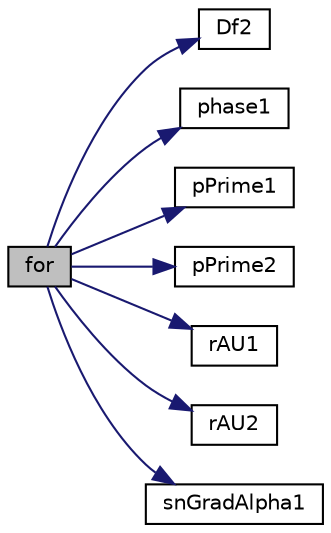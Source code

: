 digraph "for"
{
  bgcolor="transparent";
  edge [fontname="Helvetica",fontsize="10",labelfontname="Helvetica",labelfontsize="10"];
  node [fontname="Helvetica",fontsize="10",shape=record];
  rankdir="LR";
  Node35 [label="for",height=0.2,width=0.4,color="black", fillcolor="grey75", style="filled", fontcolor="black"];
  Node35 -> Node36 [color="midnightblue",fontsize="10",style="solid",fontname="Helvetica"];
  Node36 [label="Df2",height=0.2,width=0.4,color="black",URL="$a00872.html#af7bfdd14f0f48985c67cf9d009ffacf1"];
  Node35 -> Node37 [color="midnightblue",fontsize="10",style="solid",fontname="Helvetica"];
  Node37 [label="phase1",height=0.2,width=0.4,color="black",URL="$a03378.html#a32e2d983b3ddd85ca4b7cd24dce59ce3"];
  Node35 -> Node38 [color="midnightblue",fontsize="10",style="solid",fontname="Helvetica"];
  Node38 [label="pPrime1",height=0.2,width=0.4,color="black",URL="$a03810.html#a7434890cc44066862425d0e4281c4249"];
  Node35 -> Node39 [color="midnightblue",fontsize="10",style="solid",fontname="Helvetica"];
  Node39 [label="pPrime2",height=0.2,width=0.4,color="black",URL="$a03810.html#ac19d9d9695606a044248354fed6e9455"];
  Node35 -> Node40 [color="midnightblue",fontsize="10",style="solid",fontname="Helvetica"];
  Node40 [label="rAU1",height=0.2,width=0.4,color="black",URL="$a03810.html#a4504850f289512622c46e06eb919c025"];
  Node35 -> Node41 [color="midnightblue",fontsize="10",style="solid",fontname="Helvetica"];
  Node41 [label="rAU2",height=0.2,width=0.4,color="black",URL="$a03810.html#a9a3c2d4ea34e448e50505a489aa66e9a"];
  Node35 -> Node42 [color="midnightblue",fontsize="10",style="solid",fontname="Helvetica"];
  Node42 [label="snGradAlpha1",height=0.2,width=0.4,color="black",URL="$a03810.html#a3eeaad7d9dd1be311554cc384728c332"];
}
